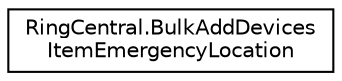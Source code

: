 digraph "Graphical Class Hierarchy"
{
 // LATEX_PDF_SIZE
  edge [fontname="Helvetica",fontsize="10",labelfontname="Helvetica",labelfontsize="10"];
  node [fontname="Helvetica",fontsize="10",shape=record];
  rankdir="LR";
  Node0 [label="RingCentral.BulkAddDevices\lItemEmergencyLocation",height=0.2,width=0.4,color="black", fillcolor="white", style="filled",URL="$classRingCentral_1_1BulkAddDevicesItemEmergencyLocation.html",tooltip=" "];
}
